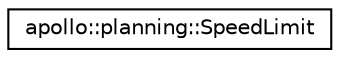 digraph "Graphical Class Hierarchy"
{
  edge [fontname="Helvetica",fontsize="10",labelfontname="Helvetica",labelfontsize="10"];
  node [fontname="Helvetica",fontsize="10",shape=record];
  rankdir="LR";
  Node1 [label="apollo::planning::SpeedLimit",height=0.2,width=0.4,color="black", fillcolor="white", style="filled",URL="$classapollo_1_1planning_1_1SpeedLimit.html"];
}
